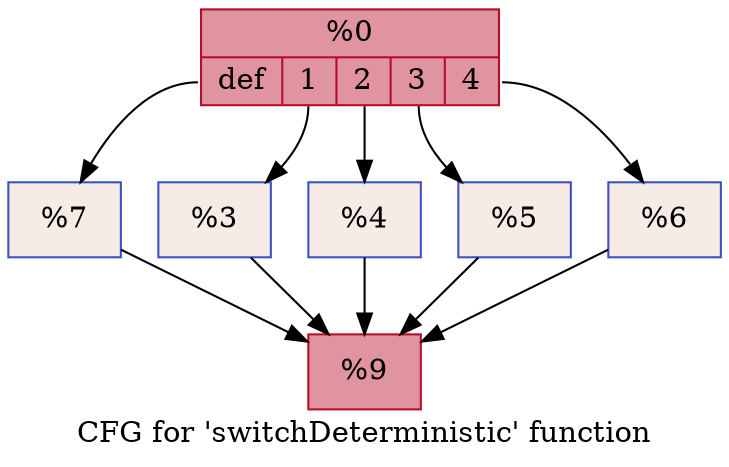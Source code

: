 digraph "CFG for 'switchDeterministic' function" {
	label="CFG for 'switchDeterministic' function";

	Node0x55e43dbdbc50 [shape=record,color="#b70d28ff", style=filled, fillcolor="#b70d2870",label="{%0 |{<s0>def|<s1>1|<s2>2|<s3>3|<s4>4}}"];
	Node0x55e43dbdbc50:s0 -> Node0x55e43dbdbe60;
	Node0x55e43dbdbc50:s1 -> Node0x55e43dbdbeb0;
	Node0x55e43dbdbc50:s2 -> Node0x55e43dbdbf30;
	Node0x55e43dbdbc50:s3 -> Node0x55e43dbdbff0;
	Node0x55e43dbdbc50:s4 -> Node0x55e43dbdc080;
	Node0x55e43dbdbeb0 [shape=record,color="#3d50c3ff", style=filled, fillcolor="#ecd3c570",label="{%3 }"];
	Node0x55e43dbdbeb0 -> Node0x55e43dbdc380;
	Node0x55e43dbdbf30 [shape=record,color="#3d50c3ff", style=filled, fillcolor="#ecd3c570",label="{%4 }"];
	Node0x55e43dbdbf30 -> Node0x55e43dbdc380;
	Node0x55e43dbdbff0 [shape=record,color="#3d50c3ff", style=filled, fillcolor="#ecd3c570",label="{%5 }"];
	Node0x55e43dbdbff0 -> Node0x55e43dbdc380;
	Node0x55e43dbdc080 [shape=record,color="#3d50c3ff", style=filled, fillcolor="#ecd3c570",label="{%6 }"];
	Node0x55e43dbdc080 -> Node0x55e43dbdc380;
	Node0x55e43dbdbe60 [shape=record,color="#3d50c3ff", style=filled, fillcolor="#ecd3c570",label="{%7 }"];
	Node0x55e43dbdbe60 -> Node0x55e43dbdc380;
	Node0x55e43dbdc380 [shape=record,color="#b70d28ff", style=filled, fillcolor="#b70d2870",label="{%9 }"];
}
